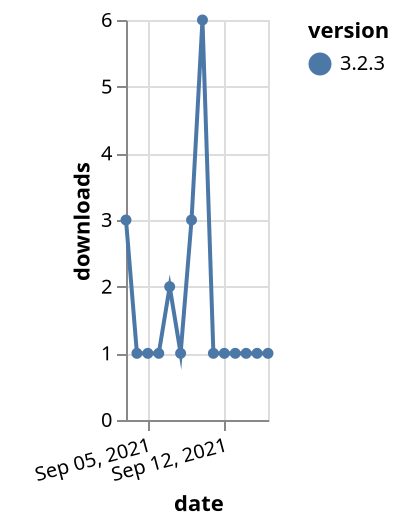 {"$schema": "https://vega.github.io/schema/vega-lite/v5.json", "description": "A simple bar chart with embedded data.", "data": {"values": [{"date": "2021-09-03", "total": 676, "delta": 3, "version": "3.2.3"}, {"date": "2021-09-04", "total": 677, "delta": 1, "version": "3.2.3"}, {"date": "2021-09-05", "total": 678, "delta": 1, "version": "3.2.3"}, {"date": "2021-09-06", "total": 679, "delta": 1, "version": "3.2.3"}, {"date": "2021-09-07", "total": 681, "delta": 2, "version": "3.2.3"}, {"date": "2021-09-08", "total": 682, "delta": 1, "version": "3.2.3"}, {"date": "2021-09-09", "total": 685, "delta": 3, "version": "3.2.3"}, {"date": "2021-09-10", "total": 691, "delta": 6, "version": "3.2.3"}, {"date": "2021-09-11", "total": 692, "delta": 1, "version": "3.2.3"}, {"date": "2021-09-12", "total": 693, "delta": 1, "version": "3.2.3"}, {"date": "2021-09-13", "total": 694, "delta": 1, "version": "3.2.3"}, {"date": "2021-09-14", "total": 695, "delta": 1, "version": "3.2.3"}, {"date": "2021-09-15", "total": 696, "delta": 1, "version": "3.2.3"}, {"date": "2021-09-16", "total": 697, "delta": 1, "version": "3.2.3"}]}, "width": "container", "mark": {"type": "line", "point": {"filled": true}}, "encoding": {"x": {"field": "date", "type": "temporal", "timeUnit": "yearmonthdate", "title": "date", "axis": {"labelAngle": -15}}, "y": {"field": "delta", "type": "quantitative", "title": "downloads"}, "color": {"field": "version", "type": "nominal"}, "tooltip": {"field": "delta"}}}
